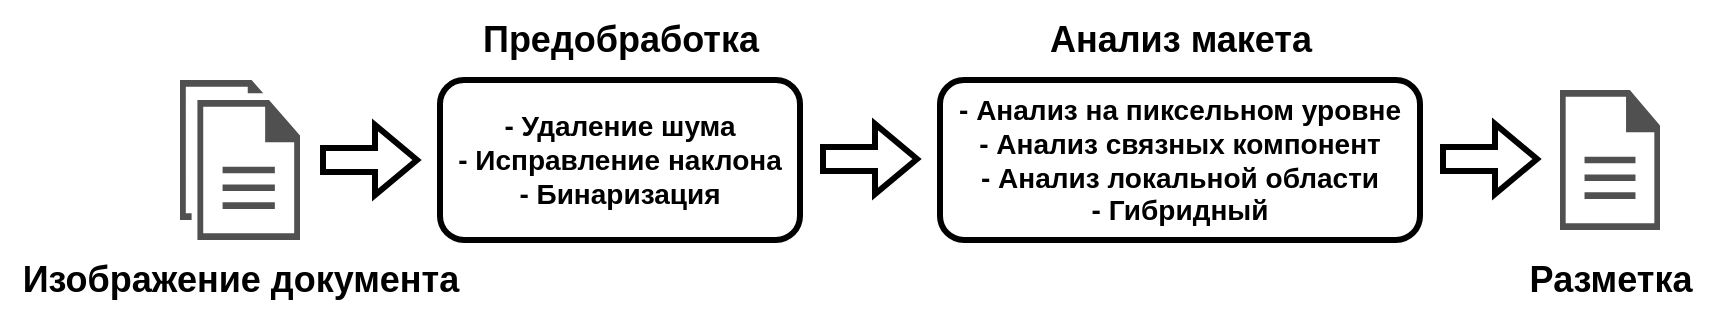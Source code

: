 <mxfile version="27.0.5">
  <diagram name="Page-1" id="MHwJ5e3d81-eklCB4ar7">
    <mxGraphModel dx="829" dy="1035" grid="1" gridSize="10" guides="1" tooltips="1" connect="1" arrows="1" fold="1" page="1" pageScale="1" pageWidth="850" pageHeight="1100" math="0" shadow="0">
      <root>
        <mxCell id="0" />
        <mxCell id="1" parent="0" />
        <mxCell id="qYlGZWn4w9u_oPGeYLAw-1" value="" style="sketch=0;pointerEvents=1;shadow=0;dashed=0;html=1;strokeColor=none;fillColor=#505050;labelPosition=center;verticalLabelPosition=bottom;verticalAlign=top;outlineConnect=0;align=center;shape=mxgraph.office.concepts.documents;strokeWidth=1;" vertex="1" parent="1">
          <mxGeometry x="120" y="240" width="60" height="80" as="geometry" />
        </mxCell>
        <mxCell id="qYlGZWn4w9u_oPGeYLAw-2" value="" style="sketch=0;pointerEvents=1;shadow=0;dashed=0;html=1;strokeColor=none;fillColor=#505050;labelPosition=center;verticalLabelPosition=bottom;verticalAlign=top;outlineConnect=0;align=center;shape=mxgraph.office.concepts.document;" vertex="1" parent="1">
          <mxGeometry x="810" y="245" width="50" height="70" as="geometry" />
        </mxCell>
        <mxCell id="qYlGZWn4w9u_oPGeYLAw-3" value="" style="shape=flexArrow;endArrow=classic;html=1;rounded=0;strokeWidth=3;" edge="1" parent="1">
          <mxGeometry width="50" height="50" relative="1" as="geometry">
            <mxPoint x="190" y="280" as="sourcePoint" />
            <mxPoint x="240" y="280" as="targetPoint" />
          </mxGeometry>
        </mxCell>
        <mxCell id="qYlGZWn4w9u_oPGeYLAw-4" value="&lt;b&gt;&lt;font style=&quot;font-size: 14px;&quot;&gt;- Удаление шума&lt;/font&gt;&lt;/b&gt;&lt;div&gt;&lt;b&gt;&lt;font style=&quot;font-size: 14px;&quot;&gt;- Исправление наклона&lt;/font&gt;&lt;/b&gt;&lt;/div&gt;&lt;div&gt;&lt;b&gt;&lt;font style=&quot;font-size: 14px;&quot;&gt;- Бинаризация&lt;/font&gt;&lt;/b&gt;&lt;/div&gt;" style="rounded=1;whiteSpace=wrap;html=1;strokeWidth=3;" vertex="1" parent="1">
          <mxGeometry x="250" y="240" width="180" height="80" as="geometry" />
        </mxCell>
        <mxCell id="qYlGZWn4w9u_oPGeYLAw-5" value="&lt;b&gt;&lt;font style=&quot;font-size: 14px;&quot;&gt;- Анализ на пиксельном уровне&lt;/font&gt;&lt;/b&gt;&lt;div&gt;&lt;b&gt;&lt;font style=&quot;font-size: 14px;&quot;&gt;- Анализ связных компонент&lt;/font&gt;&lt;/b&gt;&lt;/div&gt;&lt;div&gt;&lt;b&gt;&lt;font style=&quot;font-size: 14px;&quot;&gt;- Анализ локальной области&lt;/font&gt;&lt;/b&gt;&lt;/div&gt;&lt;div&gt;&lt;b&gt;&lt;font style=&quot;font-size: 14px;&quot;&gt;- Гибридный&lt;/font&gt;&lt;/b&gt;&lt;/div&gt;" style="rounded=1;whiteSpace=wrap;html=1;strokeWidth=3;" vertex="1" parent="1">
          <mxGeometry x="500" y="240" width="240" height="80" as="geometry" />
        </mxCell>
        <mxCell id="qYlGZWn4w9u_oPGeYLAw-6" value="" style="shape=flexArrow;endArrow=classic;html=1;rounded=0;strokeWidth=3;" edge="1" parent="1">
          <mxGeometry width="50" height="50" relative="1" as="geometry">
            <mxPoint x="440" y="279.5" as="sourcePoint" />
            <mxPoint x="490" y="279.5" as="targetPoint" />
          </mxGeometry>
        </mxCell>
        <mxCell id="qYlGZWn4w9u_oPGeYLAw-7" value="" style="shape=flexArrow;endArrow=classic;html=1;rounded=0;strokeWidth=3;" edge="1" parent="1">
          <mxGeometry width="50" height="50" relative="1" as="geometry">
            <mxPoint x="750" y="279.5" as="sourcePoint" />
            <mxPoint x="800" y="279.5" as="targetPoint" />
          </mxGeometry>
        </mxCell>
        <mxCell id="qYlGZWn4w9u_oPGeYLAw-8" value="&lt;b&gt;&lt;font style=&quot;font-size: 18px;&quot;&gt;Предобработка&lt;/font&gt;&lt;/b&gt;" style="text;html=1;align=center;verticalAlign=middle;resizable=0;points=[];autosize=1;strokeColor=none;fillColor=none;" vertex="1" parent="1">
          <mxGeometry x="260" y="200" width="160" height="40" as="geometry" />
        </mxCell>
        <mxCell id="qYlGZWn4w9u_oPGeYLAw-9" value="&lt;b&gt;&lt;font style=&quot;font-size: 18px;&quot;&gt;Анализ макета&lt;/font&gt;&lt;/b&gt;" style="text;html=1;align=center;verticalAlign=middle;resizable=0;points=[];autosize=1;strokeColor=none;fillColor=none;" vertex="1" parent="1">
          <mxGeometry x="545" y="200" width="150" height="40" as="geometry" />
        </mxCell>
        <mxCell id="qYlGZWn4w9u_oPGeYLAw-10" value="&lt;font style=&quot;font-size: 18px;&quot;&gt;&lt;b&gt;Изображение документа&lt;/b&gt;&lt;/font&gt;" style="text;html=1;align=center;verticalAlign=middle;resizable=0;points=[];autosize=1;strokeColor=none;fillColor=none;" vertex="1" parent="1">
          <mxGeometry x="30" y="320" width="240" height="40" as="geometry" />
        </mxCell>
        <mxCell id="qYlGZWn4w9u_oPGeYLAw-11" value="&lt;font style=&quot;font-size: 18px;&quot;&gt;&lt;b&gt;Разметка&lt;/b&gt;&lt;/font&gt;" style="text;html=1;align=center;verticalAlign=middle;resizable=0;points=[];autosize=1;strokeColor=none;fillColor=none;" vertex="1" parent="1">
          <mxGeometry x="785" y="320" width="100" height="40" as="geometry" />
        </mxCell>
      </root>
    </mxGraphModel>
  </diagram>
</mxfile>
